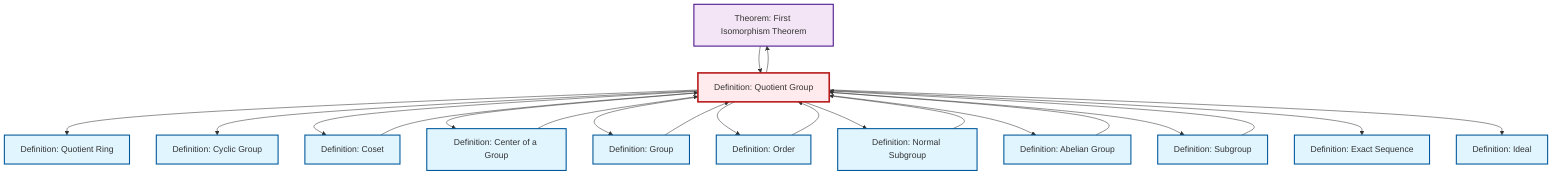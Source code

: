 graph TD
    classDef definition fill:#e1f5fe,stroke:#01579b,stroke-width:2px
    classDef theorem fill:#f3e5f5,stroke:#4a148c,stroke-width:2px
    classDef axiom fill:#fff3e0,stroke:#e65100,stroke-width:2px
    classDef example fill:#e8f5e9,stroke:#1b5e20,stroke-width:2px
    classDef current fill:#ffebee,stroke:#b71c1c,stroke-width:3px
    thm-first-isomorphism["Theorem: First Isomorphism Theorem"]:::theorem
    def-exact-sequence["Definition: Exact Sequence"]:::definition
    def-abelian-group["Definition: Abelian Group"]:::definition
    def-group["Definition: Group"]:::definition
    def-quotient-ring["Definition: Quotient Ring"]:::definition
    def-coset["Definition: Coset"]:::definition
    def-quotient-group["Definition: Quotient Group"]:::definition
    def-normal-subgroup["Definition: Normal Subgroup"]:::definition
    def-ideal["Definition: Ideal"]:::definition
    def-center-of-group["Definition: Center of a Group"]:::definition
    def-subgroup["Definition: Subgroup"]:::definition
    def-order["Definition: Order"]:::definition
    def-cyclic-group["Definition: Cyclic Group"]:::definition
    def-quotient-group --> def-quotient-ring
    def-order --> def-quotient-group
    def-normal-subgroup --> def-quotient-group
    def-abelian-group --> def-quotient-group
    def-quotient-group --> def-cyclic-group
    def-center-of-group --> def-quotient-group
    def-quotient-group --> def-coset
    def-quotient-group --> def-center-of-group
    def-quotient-group --> def-group
    def-quotient-group --> def-order
    def-quotient-group --> def-normal-subgroup
    def-quotient-group --> def-abelian-group
    def-group --> def-quotient-group
    def-quotient-group --> def-subgroup
    def-quotient-group --> thm-first-isomorphism
    thm-first-isomorphism --> def-quotient-group
    def-coset --> def-quotient-group
    def-quotient-group --> def-exact-sequence
    def-quotient-group --> def-ideal
    def-subgroup --> def-quotient-group
    class def-quotient-group current